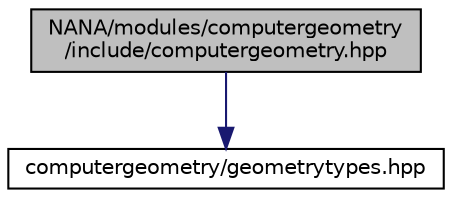 digraph "NANA/modules/computergeometry/include/computergeometry.hpp"
{
 // LATEX_PDF_SIZE
  edge [fontname="Helvetica",fontsize="10",labelfontname="Helvetica",labelfontsize="10"];
  node [fontname="Helvetica",fontsize="10",shape=record];
  Node1 [label="NANA/modules/computergeometry\l/include/computergeometry.hpp",height=0.2,width=0.4,color="black", fillcolor="grey75", style="filled", fontcolor="black",tooltip="实现计算机几何的相关功能"];
  Node1 -> Node2 [color="midnightblue",fontsize="10",style="solid",fontname="Helvetica"];
  Node2 [label="computergeometry/geometrytypes.hpp",height=0.2,width=0.4,color="black", fillcolor="white", style="filled",URL="$geometrytypes_8hpp_source.html",tooltip=" "];
}
